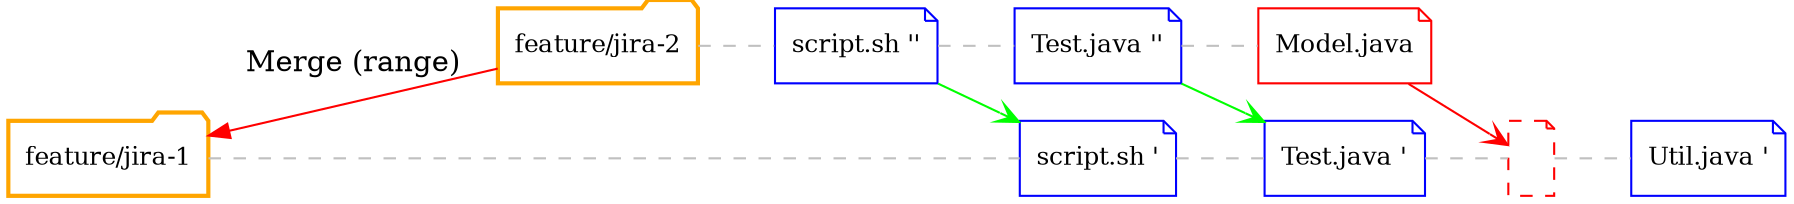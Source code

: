 digraph svn_merge {
    rankdir="LR";
    bgcolor="transparent";

    node[width=0.3, shape=folder,fontsize=12.0,color=orange];
    "feature_1"[label="feature/jira-1",group="feature_1",style="bold"];
    "feature_2"[label="feature/jira-2",group="feature_2",style="bold"];

    node[ shape=note,fontsize=12.0];
    "file__1"[label="script.sh '",group="feature_1",color="blue"]
    "file__2"[label="Test.java '",group="feature_1",color="blue"]
    "file__3"[label="",group="feature_1",style="dashed",color="red"]
    "file__4"[label="Util.java '",group="feature_1",color="blue"]
    "file___1"[label="script.sh ''",group="feature_2",color="blue"]
    "file___2"[label="Test.java ''",group="feature_2",color="blue"]
    "file___3"[label="Model.java",group="feature_2",color="red"]

    edge[arrowhead=open,dir="back"];
    "feature_1" -> "feature_2"[label="Merge (range)",color="red"];

    edge[arrowhead=none,dir="forward",style=dashed,color=gray];
    "feature_1" -> "file__1";
    "feature_2" -> "file___1";
    "file__1" -> "file__2";
    "file__2" -> "file__3";
    "file__3" -> "file__4";
    "file___1" -> "file___2";
    "file___2" -> "file___3";

    edge[arrowhead=open,style="",color="green"];
    "file___1" -> "file__1"
    "file___2" -> "file__2"

    edge[arrowhead=open,style="",color="red"];
    "file___3" -> "file__3"

}
